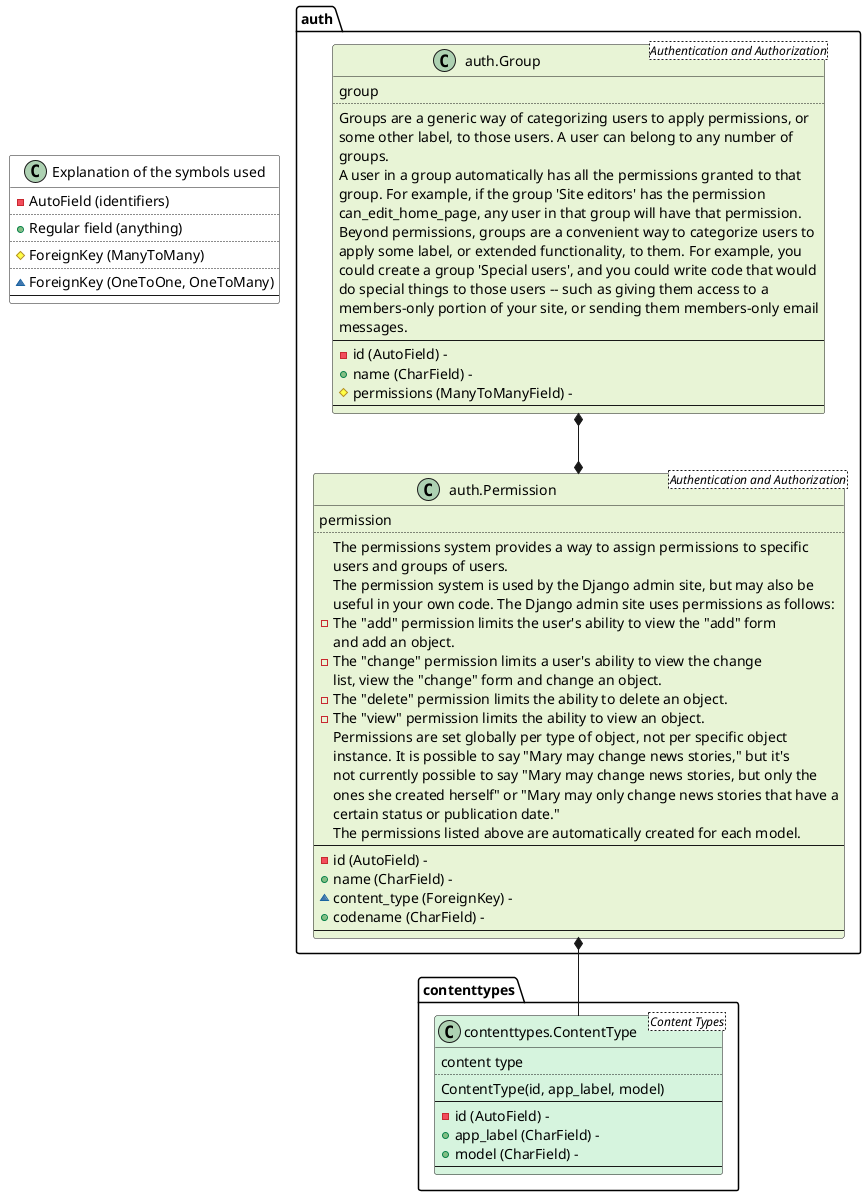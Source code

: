 @startuml

    class "Explanation of the symbols used" as DESCRIPTION #FFF {
    - AutoField (identifiers)
    ..
    + Regular field (anything)
    ..
    # ForeignKey (ManyToMany)
    ..
    ~ ForeignKey (OneToOne, OneToMany)
    --
}


class "auth.Permission <Authentication and Authorization>" as auth.Permission #e8f4d6 {
    permission
    ..
    The permissions system provides a way to assign permissions to specific
    users and groups of users.
    The permission system is used by the Django admin site, but may also be
    useful in your own code. The Django admin site uses permissions as follows:
        - The "add" permission limits the user's ability to view the "add" form
          and add an object.
        - The "change" permission limits a user's ability to view the change
          list, view the "change" form and change an object.
        - The "delete" permission limits the ability to delete an object.
        - The "view" permission limits the ability to view an object.
    Permissions are set globally per type of object, not per specific object
    instance. It is possible to say "Mary may change news stories," but it's
    not currently possible to say "Mary may change news stories, but only the
    ones she created herself" or "Mary may only change news stories that have a
    certain status or publication date."
    The permissions listed above are automatically created for each model.
    --
    - id (AutoField) - 
    + name (CharField) - 
    ~ content_type (ForeignKey) - 
    + codename (CharField) - 
    --
}
auth.Permission *-- contenttypes.ContentType


class "auth.Group <Authentication and Authorization>" as auth.Group #e8f4d6 {
    group
    ..
    Groups are a generic way of categorizing users to apply permissions, or
    some other label, to those users. A user can belong to any number of
    groups.
    A user in a group automatically has all the permissions granted to that
    group. For example, if the group 'Site editors' has the permission
    can_edit_home_page, any user in that group will have that permission.
    Beyond permissions, groups are a convenient way to categorize users to
    apply some label, or extended functionality, to them. For example, you
    could create a group 'Special users', and you could write code that would
    do special things to those users -- such as giving them access to a
    members-only portion of your site, or sending them members-only email
    messages.
    --
    - id (AutoField) - 
    + name (CharField) - 
    # permissions (ManyToManyField) - 
    --
}
auth.Group *--* auth.Permission


class "contenttypes.ContentType <Content Types>" as contenttypes.ContentType #d6f4de {
    content type
    ..
    ContentType(id, app_label, model)
    --
    - id (AutoField) - 
    + app_label (CharField) - 
    + model (CharField) - 
    --
}


@enduml
